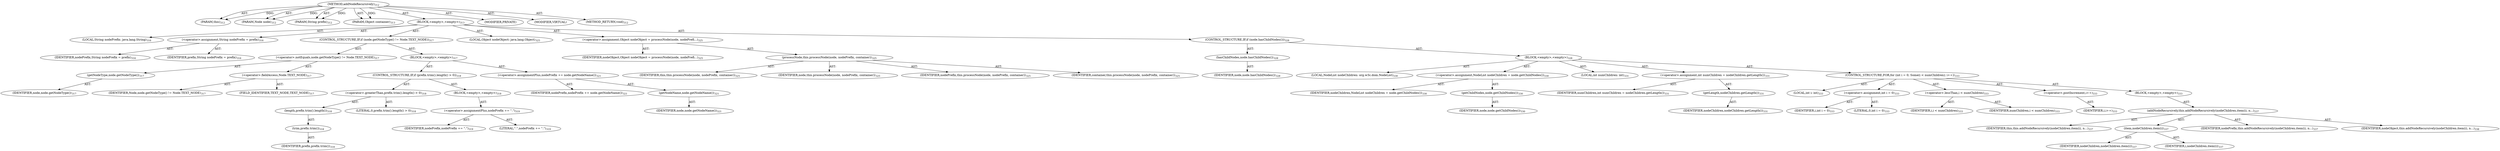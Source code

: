 digraph "addNodeRecursively" {  
"111669149699" [label = <(METHOD,addNodeRecursively)<SUB>312</SUB>> ]
"115964116993" [label = <(PARAM,this)<SUB>312</SUB>> ]
"115964117017" [label = <(PARAM,Node node)<SUB>312</SUB>> ]
"115964117018" [label = <(PARAM,String prefix)<SUB>312</SUB>> ]
"115964117019" [label = <(PARAM,Object container)<SUB>313</SUB>> ]
"25769803794" [label = <(BLOCK,&lt;empty&gt;,&lt;empty&gt;)<SUB>313</SUB>> ]
"94489280524" [label = <(LOCAL,String nodePrefix: java.lang.String)<SUB>316</SUB>> ]
"30064771161" [label = <(&lt;operator&gt;.assignment,String nodePrefix = prefix)<SUB>316</SUB>> ]
"68719476845" [label = <(IDENTIFIER,nodePrefix,String nodePrefix = prefix)<SUB>316</SUB>> ]
"68719476846" [label = <(IDENTIFIER,prefix,String nodePrefix = prefix)<SUB>316</SUB>> ]
"47244640267" [label = <(CONTROL_STRUCTURE,IF,if (node.getNodeType() != Node.TEXT_NODE))<SUB>317</SUB>> ]
"30064771162" [label = <(&lt;operator&gt;.notEquals,node.getNodeType() != Node.TEXT_NODE)<SUB>317</SUB>> ]
"30064771163" [label = <(getNodeType,node.getNodeType())<SUB>317</SUB>> ]
"68719476847" [label = <(IDENTIFIER,node,node.getNodeType())<SUB>317</SUB>> ]
"30064771164" [label = <(&lt;operator&gt;.fieldAccess,Node.TEXT_NODE)<SUB>317</SUB>> ]
"68719476848" [label = <(IDENTIFIER,Node,node.getNodeType() != Node.TEXT_NODE)<SUB>317</SUB>> ]
"55834574870" [label = <(FIELD_IDENTIFIER,TEXT_NODE,TEXT_NODE)<SUB>317</SUB>> ]
"25769803795" [label = <(BLOCK,&lt;empty&gt;,&lt;empty&gt;)<SUB>317</SUB>> ]
"47244640268" [label = <(CONTROL_STRUCTURE,IF,if (prefix.trim().length() &gt; 0))<SUB>318</SUB>> ]
"30064771165" [label = <(&lt;operator&gt;.greaterThan,prefix.trim().length() &gt; 0)<SUB>318</SUB>> ]
"30064771166" [label = <(length,prefix.trim().length())<SUB>318</SUB>> ]
"30064771167" [label = <(trim,prefix.trim())<SUB>318</SUB>> ]
"68719476849" [label = <(IDENTIFIER,prefix,prefix.trim())<SUB>318</SUB>> ]
"90194313232" [label = <(LITERAL,0,prefix.trim().length() &gt; 0)<SUB>318</SUB>> ]
"25769803796" [label = <(BLOCK,&lt;empty&gt;,&lt;empty&gt;)<SUB>318</SUB>> ]
"30064771168" [label = <(&lt;operator&gt;.assignmentPlus,nodePrefix += &quot;.&quot;)<SUB>319</SUB>> ]
"68719476850" [label = <(IDENTIFIER,nodePrefix,nodePrefix += &quot;.&quot;)<SUB>319</SUB>> ]
"90194313233" [label = <(LITERAL,&quot;.&quot;,nodePrefix += &quot;.&quot;)<SUB>319</SUB>> ]
"30064771169" [label = <(&lt;operator&gt;.assignmentPlus,nodePrefix += node.getNodeName())<SUB>321</SUB>> ]
"68719476851" [label = <(IDENTIFIER,nodePrefix,nodePrefix += node.getNodeName())<SUB>321</SUB>> ]
"30064771170" [label = <(getNodeName,node.getNodeName())<SUB>321</SUB>> ]
"68719476852" [label = <(IDENTIFIER,node,node.getNodeName())<SUB>321</SUB>> ]
"94489280525" [label = <(LOCAL,Object nodeObject: java.lang.Object)<SUB>325</SUB>> ]
"30064771171" [label = <(&lt;operator&gt;.assignment,Object nodeObject = processNode(node, nodePrefi...)<SUB>325</SUB>> ]
"68719476853" [label = <(IDENTIFIER,nodeObject,Object nodeObject = processNode(node, nodePrefi...)<SUB>325</SUB>> ]
"30064771172" [label = <(processNode,this.processNode(node, nodePrefix, container))<SUB>325</SUB>> ]
"68719476741" [label = <(IDENTIFIER,this,this.processNode(node, nodePrefix, container))<SUB>325</SUB>> ]
"68719476854" [label = <(IDENTIFIER,node,this.processNode(node, nodePrefix, container))<SUB>325</SUB>> ]
"68719476855" [label = <(IDENTIFIER,nodePrefix,this.processNode(node, nodePrefix, container))<SUB>325</SUB>> ]
"68719476856" [label = <(IDENTIFIER,container,this.processNode(node, nodePrefix, container))<SUB>325</SUB>> ]
"47244640269" [label = <(CONTROL_STRUCTURE,IF,if (node.hasChildNodes()))<SUB>328</SUB>> ]
"30064771173" [label = <(hasChildNodes,node.hasChildNodes())<SUB>328</SUB>> ]
"68719476857" [label = <(IDENTIFIER,node,node.hasChildNodes())<SUB>328</SUB>> ]
"25769803797" [label = <(BLOCK,&lt;empty&gt;,&lt;empty&gt;)<SUB>328</SUB>> ]
"94489280526" [label = <(LOCAL,NodeList nodeChildren: org.w3c.dom.NodeList)<SUB>330</SUB>> ]
"30064771174" [label = <(&lt;operator&gt;.assignment,NodeList nodeChildren = node.getChildNodes())<SUB>330</SUB>> ]
"68719476858" [label = <(IDENTIFIER,nodeChildren,NodeList nodeChildren = node.getChildNodes())<SUB>330</SUB>> ]
"30064771175" [label = <(getChildNodes,node.getChildNodes())<SUB>330</SUB>> ]
"68719476859" [label = <(IDENTIFIER,node,node.getChildNodes())<SUB>330</SUB>> ]
"94489280527" [label = <(LOCAL,int numChildren: int)<SUB>331</SUB>> ]
"30064771176" [label = <(&lt;operator&gt;.assignment,int numChildren = nodeChildren.getLength())<SUB>331</SUB>> ]
"68719476860" [label = <(IDENTIFIER,numChildren,int numChildren = nodeChildren.getLength())<SUB>331</SUB>> ]
"30064771177" [label = <(getLength,nodeChildren.getLength())<SUB>331</SUB>> ]
"68719476861" [label = <(IDENTIFIER,nodeChildren,nodeChildren.getLength())<SUB>331</SUB>> ]
"47244640270" [label = <(CONTROL_STRUCTURE,FOR,for (int i = 0; Some(i &lt; numChildren); i++))<SUB>333</SUB>> ]
"94489280528" [label = <(LOCAL,int i: int)<SUB>333</SUB>> ]
"30064771178" [label = <(&lt;operator&gt;.assignment,int i = 0)<SUB>333</SUB>> ]
"68719476862" [label = <(IDENTIFIER,i,int i = 0)<SUB>333</SUB>> ]
"90194313234" [label = <(LITERAL,0,int i = 0)<SUB>333</SUB>> ]
"30064771179" [label = <(&lt;operator&gt;.lessThan,i &lt; numChildren)<SUB>333</SUB>> ]
"68719476863" [label = <(IDENTIFIER,i,i &lt; numChildren)<SUB>333</SUB>> ]
"68719476864" [label = <(IDENTIFIER,numChildren,i &lt; numChildren)<SUB>333</SUB>> ]
"30064771180" [label = <(&lt;operator&gt;.postIncrement,i++)<SUB>333</SUB>> ]
"68719476865" [label = <(IDENTIFIER,i,i++)<SUB>333</SUB>> ]
"25769803798" [label = <(BLOCK,&lt;empty&gt;,&lt;empty&gt;)<SUB>333</SUB>> ]
"30064771181" [label = <(addNodeRecursively,this.addNodeRecursively(nodeChildren.item(i), n...)<SUB>337</SUB>> ]
"68719476742" [label = <(IDENTIFIER,this,this.addNodeRecursively(nodeChildren.item(i), n...)<SUB>337</SUB>> ]
"30064771182" [label = <(item,nodeChildren.item(i))<SUB>337</SUB>> ]
"68719476866" [label = <(IDENTIFIER,nodeChildren,nodeChildren.item(i))<SUB>337</SUB>> ]
"68719476867" [label = <(IDENTIFIER,i,nodeChildren.item(i))<SUB>337</SUB>> ]
"68719476868" [label = <(IDENTIFIER,nodePrefix,this.addNodeRecursively(nodeChildren.item(i), n...)<SUB>337</SUB>> ]
"68719476869" [label = <(IDENTIFIER,nodeObject,this.addNodeRecursively(nodeChildren.item(i), n...)<SUB>338</SUB>> ]
"133143986206" [label = <(MODIFIER,PRIVATE)> ]
"133143986207" [label = <(MODIFIER,VIRTUAL)> ]
"128849018883" [label = <(METHOD_RETURN,void)<SUB>312</SUB>> ]
  "111669149699" -> "115964116993"  [ label = "AST: "] 
  "111669149699" -> "115964117017"  [ label = "AST: "] 
  "111669149699" -> "115964117018"  [ label = "AST: "] 
  "111669149699" -> "115964117019"  [ label = "AST: "] 
  "111669149699" -> "25769803794"  [ label = "AST: "] 
  "111669149699" -> "133143986206"  [ label = "AST: "] 
  "111669149699" -> "133143986207"  [ label = "AST: "] 
  "111669149699" -> "128849018883"  [ label = "AST: "] 
  "25769803794" -> "94489280524"  [ label = "AST: "] 
  "25769803794" -> "30064771161"  [ label = "AST: "] 
  "25769803794" -> "47244640267"  [ label = "AST: "] 
  "25769803794" -> "94489280525"  [ label = "AST: "] 
  "25769803794" -> "30064771171"  [ label = "AST: "] 
  "25769803794" -> "47244640269"  [ label = "AST: "] 
  "30064771161" -> "68719476845"  [ label = "AST: "] 
  "30064771161" -> "68719476846"  [ label = "AST: "] 
  "47244640267" -> "30064771162"  [ label = "AST: "] 
  "47244640267" -> "25769803795"  [ label = "AST: "] 
  "30064771162" -> "30064771163"  [ label = "AST: "] 
  "30064771162" -> "30064771164"  [ label = "AST: "] 
  "30064771163" -> "68719476847"  [ label = "AST: "] 
  "30064771164" -> "68719476848"  [ label = "AST: "] 
  "30064771164" -> "55834574870"  [ label = "AST: "] 
  "25769803795" -> "47244640268"  [ label = "AST: "] 
  "25769803795" -> "30064771169"  [ label = "AST: "] 
  "47244640268" -> "30064771165"  [ label = "AST: "] 
  "47244640268" -> "25769803796"  [ label = "AST: "] 
  "30064771165" -> "30064771166"  [ label = "AST: "] 
  "30064771165" -> "90194313232"  [ label = "AST: "] 
  "30064771166" -> "30064771167"  [ label = "AST: "] 
  "30064771167" -> "68719476849"  [ label = "AST: "] 
  "25769803796" -> "30064771168"  [ label = "AST: "] 
  "30064771168" -> "68719476850"  [ label = "AST: "] 
  "30064771168" -> "90194313233"  [ label = "AST: "] 
  "30064771169" -> "68719476851"  [ label = "AST: "] 
  "30064771169" -> "30064771170"  [ label = "AST: "] 
  "30064771170" -> "68719476852"  [ label = "AST: "] 
  "30064771171" -> "68719476853"  [ label = "AST: "] 
  "30064771171" -> "30064771172"  [ label = "AST: "] 
  "30064771172" -> "68719476741"  [ label = "AST: "] 
  "30064771172" -> "68719476854"  [ label = "AST: "] 
  "30064771172" -> "68719476855"  [ label = "AST: "] 
  "30064771172" -> "68719476856"  [ label = "AST: "] 
  "47244640269" -> "30064771173"  [ label = "AST: "] 
  "47244640269" -> "25769803797"  [ label = "AST: "] 
  "30064771173" -> "68719476857"  [ label = "AST: "] 
  "25769803797" -> "94489280526"  [ label = "AST: "] 
  "25769803797" -> "30064771174"  [ label = "AST: "] 
  "25769803797" -> "94489280527"  [ label = "AST: "] 
  "25769803797" -> "30064771176"  [ label = "AST: "] 
  "25769803797" -> "47244640270"  [ label = "AST: "] 
  "30064771174" -> "68719476858"  [ label = "AST: "] 
  "30064771174" -> "30064771175"  [ label = "AST: "] 
  "30064771175" -> "68719476859"  [ label = "AST: "] 
  "30064771176" -> "68719476860"  [ label = "AST: "] 
  "30064771176" -> "30064771177"  [ label = "AST: "] 
  "30064771177" -> "68719476861"  [ label = "AST: "] 
  "47244640270" -> "94489280528"  [ label = "AST: "] 
  "47244640270" -> "30064771178"  [ label = "AST: "] 
  "47244640270" -> "30064771179"  [ label = "AST: "] 
  "47244640270" -> "30064771180"  [ label = "AST: "] 
  "47244640270" -> "25769803798"  [ label = "AST: "] 
  "30064771178" -> "68719476862"  [ label = "AST: "] 
  "30064771178" -> "90194313234"  [ label = "AST: "] 
  "30064771179" -> "68719476863"  [ label = "AST: "] 
  "30064771179" -> "68719476864"  [ label = "AST: "] 
  "30064771180" -> "68719476865"  [ label = "AST: "] 
  "25769803798" -> "30064771181"  [ label = "AST: "] 
  "30064771181" -> "68719476742"  [ label = "AST: "] 
  "30064771181" -> "30064771182"  [ label = "AST: "] 
  "30064771181" -> "68719476868"  [ label = "AST: "] 
  "30064771181" -> "68719476869"  [ label = "AST: "] 
  "30064771182" -> "68719476866"  [ label = "AST: "] 
  "30064771182" -> "68719476867"  [ label = "AST: "] 
  "111669149699" -> "115964116993"  [ label = "DDG: "] 
  "111669149699" -> "115964117017"  [ label = "DDG: "] 
  "111669149699" -> "115964117018"  [ label = "DDG: "] 
  "111669149699" -> "115964117019"  [ label = "DDG: "] 
}
